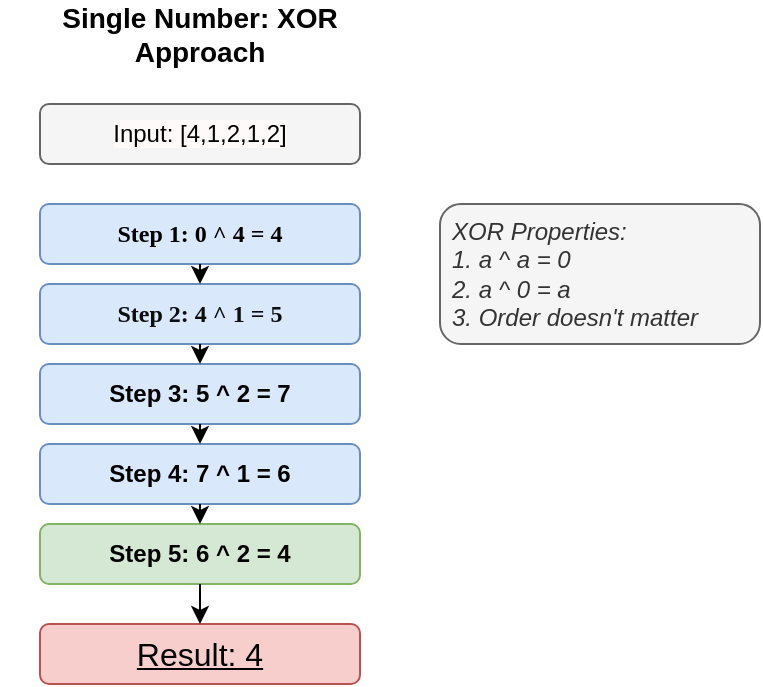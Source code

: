 <mxfile>
    <diagram name="XOR Approach" id="approach1">
        <mxGraphModel dx="676" dy="491" grid="1" gridSize="10" guides="1" tooltips="1" connect="1" arrows="1" fold="1" page="0" pageScale="1" pageWidth="850" pageHeight="1100" background="none" math="0" shadow="0">
            <root>
                <mxCell id="0"/>
                <mxCell id="1" parent="0"/>
                <mxCell id="2" value="Single Number: XOR Approach" style="text;html=1;strokeColor=none;fillColor=none;align=center;verticalAlign=middle;whiteSpace=wrap;rounded=1;fontSize=14;fontStyle=1;" parent="1" vertex="1">
                    <mxGeometry x="260" y="40" width="200" height="30" as="geometry"/>
                </mxCell>
                <mxCell id="3" value="&lt;font color=&quot;#000000&quot; style=&quot;background-color: rgb(255, 250, 250);&quot;&gt;Input: [4,1,2,1,2]&lt;/font&gt;" style="rounded=1;whiteSpace=wrap;html=1;fillColor=#f5f5f5;strokeColor=#666666;fontColor=#333333;" parent="1" vertex="1">
                    <mxGeometry x="280" y="90" width="160" height="30" as="geometry"/>
                </mxCell>
                <mxCell id="4" value="&lt;font face=&quot;Lucida Console&quot; style=&quot;&quot; color=&quot;#000000&quot;&gt;&lt;b style=&quot;&quot;&gt;Step 1: 0 ^ 4 = 4&lt;/b&gt;&lt;/font&gt;" style="rounded=1;whiteSpace=wrap;html=1;fillColor=#dae8fc;strokeColor=#6c8ebf;" vertex="1" parent="1">
                    <mxGeometry x="280" y="140" width="160" height="30" as="geometry"/>
                </mxCell>
                <mxCell id="5" value="&lt;b&gt;&lt;font face=&quot;Lucida Console&quot; color=&quot;#0d0d0d&quot;&gt;Step 2: 4 ^ 1 = 5&lt;/font&gt;&lt;/b&gt;" style="rounded=1;whiteSpace=wrap;html=1;fillColor=#dae8fc;strokeColor=#6c8ebf;" vertex="1" parent="1">
                    <mxGeometry x="280" y="180" width="160" height="30" as="geometry"/>
                </mxCell>
                <mxCell id="6" value="&lt;font color=&quot;#000000&quot;&gt;&lt;b&gt;Step 3: 5 ^ 2 = 7&lt;/b&gt;&lt;/font&gt;" style="rounded=1;whiteSpace=wrap;html=1;fillColor=#dae8fc;strokeColor=#6c8ebf;" vertex="1" parent="1">
                    <mxGeometry x="280" y="220" width="160" height="30" as="geometry"/>
                </mxCell>
                <mxCell id="7" value="&lt;font color=&quot;#000000&quot;&gt;&lt;b&gt;Step 4: 7 ^ 1 = 6&lt;/b&gt;&lt;/font&gt;" style="rounded=1;whiteSpace=wrap;html=1;fillColor=#dae8fc;strokeColor=#6c8ebf;" vertex="1" parent="1">
                    <mxGeometry x="280" y="260" width="160" height="30" as="geometry"/>
                </mxCell>
                <mxCell id="8" value="&lt;b&gt;&lt;font color=&quot;#000000&quot;&gt;Step 5: 6 ^ 2 = 4&lt;/font&gt;&lt;/b&gt;" style="rounded=1;whiteSpace=wrap;html=1;fillColor=#d5e8d4;strokeColor=#82b366;" vertex="1" parent="1">
                    <mxGeometry x="280" y="300" width="160" height="30" as="geometry"/>
                </mxCell>
                <mxCell id="9" value="&lt;font color=&quot;#000000&quot; style=&quot;font-size: 16px;&quot;&gt;&lt;u&gt;Result: 4&lt;/u&gt;&lt;/font&gt;" style="rounded=1;whiteSpace=wrap;html=1;fillColor=#f8cecc;strokeColor=#b85450;" vertex="1" parent="1">
                    <mxGeometry x="280" y="350" width="160" height="30" as="geometry"/>
                </mxCell>
                <mxCell id="10" value="&lt;i&gt;XOR Properties:&lt;br&gt;1. a ^ a = 0&lt;br&gt;2. a ^ 0 = a&lt;br&gt;3. Order doesn't matter&lt;/i&gt;" style="text;html=1;strokeColor=#666666;fillColor=#f5f5f5;align=left;verticalAlign=middle;whiteSpace=wrap;rounded=1;fontColor=#333333;spacing=2;spacingLeft=4;" vertex="1" parent="1">
                    <mxGeometry x="480" y="140" width="160" height="70" as="geometry"/>
                </mxCell>
                <mxCell id="11" value="" style="endArrow=classic;html=1;exitX=0.5;exitY=1;entryX=0.5;entryY=0;curved=1;rounded=1;" edge="1" parent="1" source="4" target="5">
                    <mxGeometry width="50" height="50" relative="1" as="geometry"/>
                </mxCell>
                <mxCell id="12" value="" style="endArrow=classic;html=1;exitX=0.5;exitY=1;entryX=0.5;entryY=0;curved=1;rounded=1;" edge="1" parent="1" source="5" target="6">
                    <mxGeometry width="50" height="50" relative="1" as="geometry"/>
                </mxCell>
                <mxCell id="13" value="" style="endArrow=classic;html=1;exitX=0.5;exitY=1;entryX=0.5;entryY=0;curved=1;rounded=1;" edge="1" parent="1" source="6" target="7">
                    <mxGeometry width="50" height="50" relative="1" as="geometry"/>
                </mxCell>
                <mxCell id="14" value="" style="endArrow=classic;html=1;exitX=0.5;exitY=1;entryX=0.5;entryY=0;curved=1;rounded=1;" edge="1" parent="1" source="7" target="8">
                    <mxGeometry width="50" height="50" relative="1" as="geometry"/>
                </mxCell>
                <mxCell id="15" value="" style="endArrow=classic;html=1;exitX=0.5;exitY=1;entryX=0.5;entryY=0;curved=1;rounded=1;" edge="1" parent="1" source="8" target="9">
                    <mxGeometry width="50" height="50" relative="1" as="geometry"/>
                </mxCell>
            </root>
        </mxGraphModel>
    </diagram>
</mxfile>
